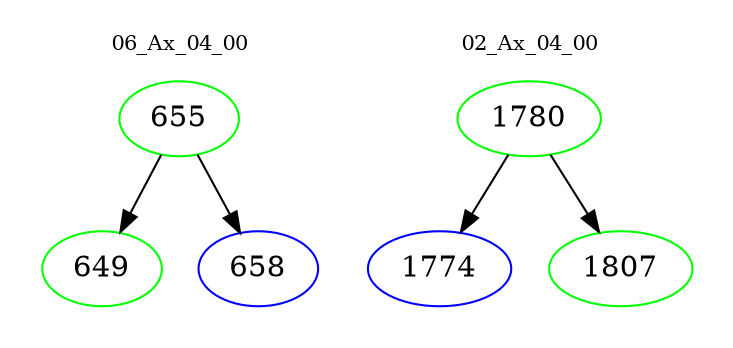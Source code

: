 digraph{
subgraph cluster_0 {
color = white
label = "06_Ax_04_00";
fontsize=10;
T0_655 [label="655", color="green"]
T0_655 -> T0_649 [color="black"]
T0_649 [label="649", color="green"]
T0_655 -> T0_658 [color="black"]
T0_658 [label="658", color="blue"]
}
subgraph cluster_1 {
color = white
label = "02_Ax_04_00";
fontsize=10;
T1_1780 [label="1780", color="green"]
T1_1780 -> T1_1774 [color="black"]
T1_1774 [label="1774", color="blue"]
T1_1780 -> T1_1807 [color="black"]
T1_1807 [label="1807", color="green"]
}
}
